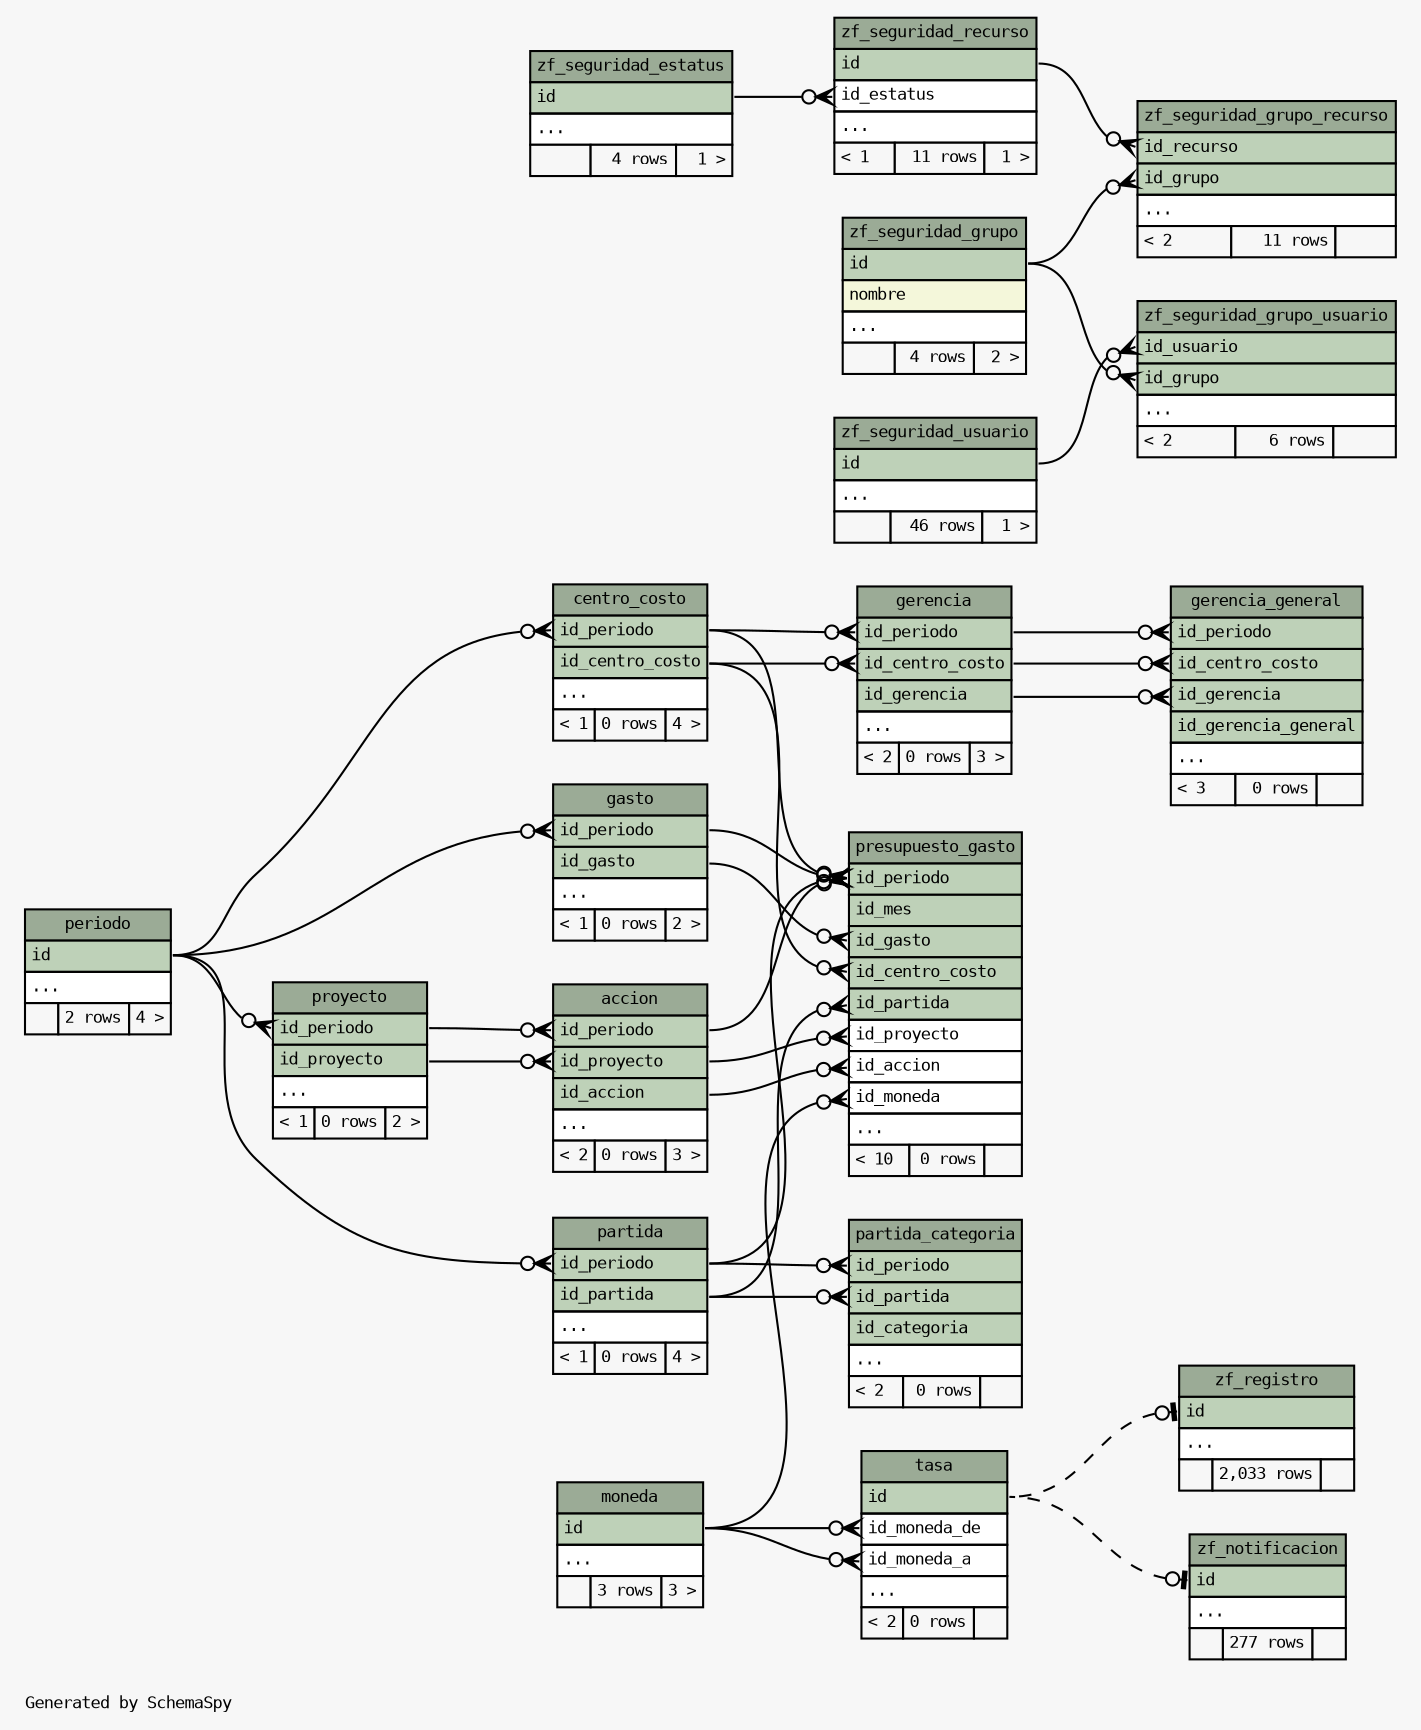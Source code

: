 // dot 2.38.0 on Linux 3.16.0-4-amd64
// SchemaSpy rev 590
digraph "compactImpliedRelationshipsDiagram" {
  graph [
    rankdir="RL"
    bgcolor="#f7f7f7"
    label="\nGenerated by SchemaSpy"
    labeljust="l"
    nodesep="0.18"
    ranksep="0.46"
    fontname="monospace"
    fontsize="8"
  ];
  node [
    fontname="monospace"
    fontsize="8"
    shape="plaintext"
  ];
  edge [
    arrowsize="0.8"
  ];
  "accion" [
    label=<
    <TABLE BORDER="0" CELLBORDER="1" CELLSPACING="0" BGCOLOR="#ffffff">
      <TR><TD COLSPAN="3" BGCOLOR="#9bab96" ALIGN="CENTER">accion</TD></TR>
      <TR><TD PORT="id_periodo" COLSPAN="3" BGCOLOR="#bed1b8" ALIGN="LEFT">id_periodo</TD></TR>
      <TR><TD PORT="id_proyecto" COLSPAN="3" BGCOLOR="#bed1b8" ALIGN="LEFT">id_proyecto</TD></TR>
      <TR><TD PORT="id_accion" COLSPAN="3" BGCOLOR="#bed1b8" ALIGN="LEFT">id_accion</TD></TR>
      <TR><TD PORT="elipses" COLSPAN="3" ALIGN="LEFT">...</TD></TR>
      <TR><TD ALIGN="LEFT" BGCOLOR="#f7f7f7">&lt; 2</TD><TD ALIGN="RIGHT" BGCOLOR="#f7f7f7">0 rows</TD><TD ALIGN="RIGHT" BGCOLOR="#f7f7f7">3 &gt;</TD></TR>
    </TABLE>>
    URL="tables/accion.html"
    tooltip="accion"
  ];
  "centro_costo" [
    label=<
    <TABLE BORDER="0" CELLBORDER="1" CELLSPACING="0" BGCOLOR="#ffffff">
      <TR><TD COLSPAN="3" BGCOLOR="#9bab96" ALIGN="CENTER">centro_costo</TD></TR>
      <TR><TD PORT="id_periodo" COLSPAN="3" BGCOLOR="#bed1b8" ALIGN="LEFT">id_periodo</TD></TR>
      <TR><TD PORT="id_centro_costo" COLSPAN="3" BGCOLOR="#bed1b8" ALIGN="LEFT">id_centro_costo</TD></TR>
      <TR><TD PORT="elipses" COLSPAN="3" ALIGN="LEFT">...</TD></TR>
      <TR><TD ALIGN="LEFT" BGCOLOR="#f7f7f7">&lt; 1</TD><TD ALIGN="RIGHT" BGCOLOR="#f7f7f7">0 rows</TD><TD ALIGN="RIGHT" BGCOLOR="#f7f7f7">4 &gt;</TD></TR>
    </TABLE>>
    URL="tables/centro_costo.html"
    tooltip="centro_costo"
  ];
  "gasto" [
    label=<
    <TABLE BORDER="0" CELLBORDER="1" CELLSPACING="0" BGCOLOR="#ffffff">
      <TR><TD COLSPAN="3" BGCOLOR="#9bab96" ALIGN="CENTER">gasto</TD></TR>
      <TR><TD PORT="id_periodo" COLSPAN="3" BGCOLOR="#bed1b8" ALIGN="LEFT">id_periodo</TD></TR>
      <TR><TD PORT="id_gasto" COLSPAN="3" BGCOLOR="#bed1b8" ALIGN="LEFT">id_gasto</TD></TR>
      <TR><TD PORT="elipses" COLSPAN="3" ALIGN="LEFT">...</TD></TR>
      <TR><TD ALIGN="LEFT" BGCOLOR="#f7f7f7">&lt; 1</TD><TD ALIGN="RIGHT" BGCOLOR="#f7f7f7">0 rows</TD><TD ALIGN="RIGHT" BGCOLOR="#f7f7f7">2 &gt;</TD></TR>
    </TABLE>>
    URL="tables/gasto.html"
    tooltip="gasto"
  ];
  "gerencia" [
    label=<
    <TABLE BORDER="0" CELLBORDER="1" CELLSPACING="0" BGCOLOR="#ffffff">
      <TR><TD COLSPAN="3" BGCOLOR="#9bab96" ALIGN="CENTER">gerencia</TD></TR>
      <TR><TD PORT="id_periodo" COLSPAN="3" BGCOLOR="#bed1b8" ALIGN="LEFT">id_periodo</TD></TR>
      <TR><TD PORT="id_centro_costo" COLSPAN="3" BGCOLOR="#bed1b8" ALIGN="LEFT">id_centro_costo</TD></TR>
      <TR><TD PORT="id_gerencia" COLSPAN="3" BGCOLOR="#bed1b8" ALIGN="LEFT">id_gerencia</TD></TR>
      <TR><TD PORT="elipses" COLSPAN="3" ALIGN="LEFT">...</TD></TR>
      <TR><TD ALIGN="LEFT" BGCOLOR="#f7f7f7">&lt; 2</TD><TD ALIGN="RIGHT" BGCOLOR="#f7f7f7">0 rows</TD><TD ALIGN="RIGHT" BGCOLOR="#f7f7f7">3 &gt;</TD></TR>
    </TABLE>>
    URL="tables/gerencia.html"
    tooltip="gerencia"
  ];
  "gerencia_general" [
    label=<
    <TABLE BORDER="0" CELLBORDER="1" CELLSPACING="0" BGCOLOR="#ffffff">
      <TR><TD COLSPAN="3" BGCOLOR="#9bab96" ALIGN="CENTER">gerencia_general</TD></TR>
      <TR><TD PORT="id_periodo" COLSPAN="3" BGCOLOR="#bed1b8" ALIGN="LEFT">id_periodo</TD></TR>
      <TR><TD PORT="id_centro_costo" COLSPAN="3" BGCOLOR="#bed1b8" ALIGN="LEFT">id_centro_costo</TD></TR>
      <TR><TD PORT="id_gerencia" COLSPAN="3" BGCOLOR="#bed1b8" ALIGN="LEFT">id_gerencia</TD></TR>
      <TR><TD PORT="id_gerencia_general" COLSPAN="3" BGCOLOR="#bed1b8" ALIGN="LEFT">id_gerencia_general</TD></TR>
      <TR><TD PORT="elipses" COLSPAN="3" ALIGN="LEFT">...</TD></TR>
      <TR><TD ALIGN="LEFT" BGCOLOR="#f7f7f7">&lt; 3</TD><TD ALIGN="RIGHT" BGCOLOR="#f7f7f7">0 rows</TD><TD ALIGN="RIGHT" BGCOLOR="#f7f7f7">  </TD></TR>
    </TABLE>>
    URL="tables/gerencia_general.html"
    tooltip="gerencia_general"
  ];
  "moneda" [
    label=<
    <TABLE BORDER="0" CELLBORDER="1" CELLSPACING="0" BGCOLOR="#ffffff">
      <TR><TD COLSPAN="3" BGCOLOR="#9bab96" ALIGN="CENTER">moneda</TD></TR>
      <TR><TD PORT="id" COLSPAN="3" BGCOLOR="#bed1b8" ALIGN="LEFT">id</TD></TR>
      <TR><TD PORT="elipses" COLSPAN="3" ALIGN="LEFT">...</TD></TR>
      <TR><TD ALIGN="LEFT" BGCOLOR="#f7f7f7">  </TD><TD ALIGN="RIGHT" BGCOLOR="#f7f7f7">3 rows</TD><TD ALIGN="RIGHT" BGCOLOR="#f7f7f7">3 &gt;</TD></TR>
    </TABLE>>
    URL="tables/moneda.html"
    tooltip="moneda"
  ];
  "partida" [
    label=<
    <TABLE BORDER="0" CELLBORDER="1" CELLSPACING="0" BGCOLOR="#ffffff">
      <TR><TD COLSPAN="3" BGCOLOR="#9bab96" ALIGN="CENTER">partida</TD></TR>
      <TR><TD PORT="id_periodo" COLSPAN="3" BGCOLOR="#bed1b8" ALIGN="LEFT">id_periodo</TD></TR>
      <TR><TD PORT="id_partida" COLSPAN="3" BGCOLOR="#bed1b8" ALIGN="LEFT">id_partida</TD></TR>
      <TR><TD PORT="elipses" COLSPAN="3" ALIGN="LEFT">...</TD></TR>
      <TR><TD ALIGN="LEFT" BGCOLOR="#f7f7f7">&lt; 1</TD><TD ALIGN="RIGHT" BGCOLOR="#f7f7f7">0 rows</TD><TD ALIGN="RIGHT" BGCOLOR="#f7f7f7">4 &gt;</TD></TR>
    </TABLE>>
    URL="tables/partida.html"
    tooltip="partida"
  ];
  "partida_categoria" [
    label=<
    <TABLE BORDER="0" CELLBORDER="1" CELLSPACING="0" BGCOLOR="#ffffff">
      <TR><TD COLSPAN="3" BGCOLOR="#9bab96" ALIGN="CENTER">partida_categoria</TD></TR>
      <TR><TD PORT="id_periodo" COLSPAN="3" BGCOLOR="#bed1b8" ALIGN="LEFT">id_periodo</TD></TR>
      <TR><TD PORT="id_partida" COLSPAN="3" BGCOLOR="#bed1b8" ALIGN="LEFT">id_partida</TD></TR>
      <TR><TD PORT="id_categoria" COLSPAN="3" BGCOLOR="#bed1b8" ALIGN="LEFT">id_categoria</TD></TR>
      <TR><TD PORT="elipses" COLSPAN="3" ALIGN="LEFT">...</TD></TR>
      <TR><TD ALIGN="LEFT" BGCOLOR="#f7f7f7">&lt; 2</TD><TD ALIGN="RIGHT" BGCOLOR="#f7f7f7">0 rows</TD><TD ALIGN="RIGHT" BGCOLOR="#f7f7f7">  </TD></TR>
    </TABLE>>
    URL="tables/partida_categoria.html"
    tooltip="partida_categoria"
  ];
  "periodo" [
    label=<
    <TABLE BORDER="0" CELLBORDER="1" CELLSPACING="0" BGCOLOR="#ffffff">
      <TR><TD COLSPAN="3" BGCOLOR="#9bab96" ALIGN="CENTER">periodo</TD></TR>
      <TR><TD PORT="id" COLSPAN="3" BGCOLOR="#bed1b8" ALIGN="LEFT">id</TD></TR>
      <TR><TD PORT="elipses" COLSPAN="3" ALIGN="LEFT">...</TD></TR>
      <TR><TD ALIGN="LEFT" BGCOLOR="#f7f7f7">  </TD><TD ALIGN="RIGHT" BGCOLOR="#f7f7f7">2 rows</TD><TD ALIGN="RIGHT" BGCOLOR="#f7f7f7">4 &gt;</TD></TR>
    </TABLE>>
    URL="tables/periodo.html"
    tooltip="periodo"
  ];
  "presupuesto_gasto" [
    label=<
    <TABLE BORDER="0" CELLBORDER="1" CELLSPACING="0" BGCOLOR="#ffffff">
      <TR><TD COLSPAN="3" BGCOLOR="#9bab96" ALIGN="CENTER">presupuesto_gasto</TD></TR>
      <TR><TD PORT="id_periodo" COLSPAN="3" BGCOLOR="#bed1b8" ALIGN="LEFT">id_periodo</TD></TR>
      <TR><TD PORT="id_mes" COLSPAN="3" BGCOLOR="#bed1b8" ALIGN="LEFT">id_mes</TD></TR>
      <TR><TD PORT="id_gasto" COLSPAN="3" BGCOLOR="#bed1b8" ALIGN="LEFT">id_gasto</TD></TR>
      <TR><TD PORT="id_centro_costo" COLSPAN="3" BGCOLOR="#bed1b8" ALIGN="LEFT">id_centro_costo</TD></TR>
      <TR><TD PORT="id_partida" COLSPAN="3" BGCOLOR="#bed1b8" ALIGN="LEFT">id_partida</TD></TR>
      <TR><TD PORT="id_proyecto" COLSPAN="3" ALIGN="LEFT">id_proyecto</TD></TR>
      <TR><TD PORT="id_accion" COLSPAN="3" ALIGN="LEFT">id_accion</TD></TR>
      <TR><TD PORT="id_moneda" COLSPAN="3" ALIGN="LEFT">id_moneda</TD></TR>
      <TR><TD PORT="elipses" COLSPAN="3" ALIGN="LEFT">...</TD></TR>
      <TR><TD ALIGN="LEFT" BGCOLOR="#f7f7f7">&lt; 10</TD><TD ALIGN="RIGHT" BGCOLOR="#f7f7f7">0 rows</TD><TD ALIGN="RIGHT" BGCOLOR="#f7f7f7">  </TD></TR>
    </TABLE>>
    URL="tables/presupuesto_gasto.html"
    tooltip="presupuesto_gasto"
  ];
  "proyecto" [
    label=<
    <TABLE BORDER="0" CELLBORDER="1" CELLSPACING="0" BGCOLOR="#ffffff">
      <TR><TD COLSPAN="3" BGCOLOR="#9bab96" ALIGN="CENTER">proyecto</TD></TR>
      <TR><TD PORT="id_periodo" COLSPAN="3" BGCOLOR="#bed1b8" ALIGN="LEFT">id_periodo</TD></TR>
      <TR><TD PORT="id_proyecto" COLSPAN="3" BGCOLOR="#bed1b8" ALIGN="LEFT">id_proyecto</TD></TR>
      <TR><TD PORT="elipses" COLSPAN="3" ALIGN="LEFT">...</TD></TR>
      <TR><TD ALIGN="LEFT" BGCOLOR="#f7f7f7">&lt; 1</TD><TD ALIGN="RIGHT" BGCOLOR="#f7f7f7">0 rows</TD><TD ALIGN="RIGHT" BGCOLOR="#f7f7f7">2 &gt;</TD></TR>
    </TABLE>>
    URL="tables/proyecto.html"
    tooltip="proyecto"
  ];
  "tasa" [
    label=<
    <TABLE BORDER="0" CELLBORDER="1" CELLSPACING="0" BGCOLOR="#ffffff">
      <TR><TD COLSPAN="3" BGCOLOR="#9bab96" ALIGN="CENTER">tasa</TD></TR>
      <TR><TD PORT="id" COLSPAN="3" BGCOLOR="#bed1b8" ALIGN="LEFT">id</TD></TR>
      <TR><TD PORT="id_moneda_de" COLSPAN="3" ALIGN="LEFT">id_moneda_de</TD></TR>
      <TR><TD PORT="id_moneda_a" COLSPAN="3" ALIGN="LEFT">id_moneda_a</TD></TR>
      <TR><TD PORT="elipses" COLSPAN="3" ALIGN="LEFT">...</TD></TR>
      <TR><TD ALIGN="LEFT" BGCOLOR="#f7f7f7">&lt; 2</TD><TD ALIGN="RIGHT" BGCOLOR="#f7f7f7">0 rows</TD><TD ALIGN="RIGHT" BGCOLOR="#f7f7f7">  </TD></TR>
    </TABLE>>
    URL="tables/tasa.html"
    tooltip="tasa"
  ];
  "zf_notificacion" [
    label=<
    <TABLE BORDER="0" CELLBORDER="1" CELLSPACING="0" BGCOLOR="#ffffff">
      <TR><TD COLSPAN="3" BGCOLOR="#9bab96" ALIGN="CENTER">zf_notificacion</TD></TR>
      <TR><TD PORT="id" COLSPAN="3" BGCOLOR="#bed1b8" ALIGN="LEFT">id</TD></TR>
      <TR><TD PORT="elipses" COLSPAN="3" ALIGN="LEFT">...</TD></TR>
      <TR><TD ALIGN="LEFT" BGCOLOR="#f7f7f7">  </TD><TD ALIGN="RIGHT" BGCOLOR="#f7f7f7">277 rows</TD><TD ALIGN="RIGHT" BGCOLOR="#f7f7f7">  </TD></TR>
    </TABLE>>
    URL="tables/zf_notificacion.html"
    tooltip="zf_notificacion"
  ];
  "zf_registro" [
    label=<
    <TABLE BORDER="0" CELLBORDER="1" CELLSPACING="0" BGCOLOR="#ffffff">
      <TR><TD COLSPAN="3" BGCOLOR="#9bab96" ALIGN="CENTER">zf_registro</TD></TR>
      <TR><TD PORT="id" COLSPAN="3" BGCOLOR="#bed1b8" ALIGN="LEFT">id</TD></TR>
      <TR><TD PORT="elipses" COLSPAN="3" ALIGN="LEFT">...</TD></TR>
      <TR><TD ALIGN="LEFT" BGCOLOR="#f7f7f7">  </TD><TD ALIGN="RIGHT" BGCOLOR="#f7f7f7">2,033 rows</TD><TD ALIGN="RIGHT" BGCOLOR="#f7f7f7">  </TD></TR>
    </TABLE>>
    URL="tables/zf_registro.html"
    tooltip="zf_registro"
  ];
  "zf_seguridad_estatus" [
    label=<
    <TABLE BORDER="0" CELLBORDER="1" CELLSPACING="0" BGCOLOR="#ffffff">
      <TR><TD COLSPAN="3" BGCOLOR="#9bab96" ALIGN="CENTER">zf_seguridad_estatus</TD></TR>
      <TR><TD PORT="id" COLSPAN="3" BGCOLOR="#bed1b8" ALIGN="LEFT">id</TD></TR>
      <TR><TD PORT="elipses" COLSPAN="3" ALIGN="LEFT">...</TD></TR>
      <TR><TD ALIGN="LEFT" BGCOLOR="#f7f7f7">  </TD><TD ALIGN="RIGHT" BGCOLOR="#f7f7f7">4 rows</TD><TD ALIGN="RIGHT" BGCOLOR="#f7f7f7">1 &gt;</TD></TR>
    </TABLE>>
    URL="tables/zf_seguridad_estatus.html"
    tooltip="zf_seguridad_estatus"
  ];
  "zf_seguridad_grupo" [
    label=<
    <TABLE BORDER="0" CELLBORDER="1" CELLSPACING="0" BGCOLOR="#ffffff">
      <TR><TD COLSPAN="3" BGCOLOR="#9bab96" ALIGN="CENTER">zf_seguridad_grupo</TD></TR>
      <TR><TD PORT="id" COLSPAN="3" BGCOLOR="#bed1b8" ALIGN="LEFT">id</TD></TR>
      <TR><TD PORT="nombre" COLSPAN="3" BGCOLOR="#f4f7da" ALIGN="LEFT">nombre</TD></TR>
      <TR><TD PORT="elipses" COLSPAN="3" ALIGN="LEFT">...</TD></TR>
      <TR><TD ALIGN="LEFT" BGCOLOR="#f7f7f7">  </TD><TD ALIGN="RIGHT" BGCOLOR="#f7f7f7">4 rows</TD><TD ALIGN="RIGHT" BGCOLOR="#f7f7f7">2 &gt;</TD></TR>
    </TABLE>>
    URL="tables/zf_seguridad_grupo.html"
    tooltip="zf_seguridad_grupo"
  ];
  "zf_seguridad_grupo_recurso" [
    label=<
    <TABLE BORDER="0" CELLBORDER="1" CELLSPACING="0" BGCOLOR="#ffffff">
      <TR><TD COLSPAN="3" BGCOLOR="#9bab96" ALIGN="CENTER">zf_seguridad_grupo_recurso</TD></TR>
      <TR><TD PORT="id_recurso" COLSPAN="3" BGCOLOR="#bed1b8" ALIGN="LEFT">id_recurso</TD></TR>
      <TR><TD PORT="id_grupo" COLSPAN="3" BGCOLOR="#bed1b8" ALIGN="LEFT">id_grupo</TD></TR>
      <TR><TD PORT="elipses" COLSPAN="3" ALIGN="LEFT">...</TD></TR>
      <TR><TD ALIGN="LEFT" BGCOLOR="#f7f7f7">&lt; 2</TD><TD ALIGN="RIGHT" BGCOLOR="#f7f7f7">11 rows</TD><TD ALIGN="RIGHT" BGCOLOR="#f7f7f7">  </TD></TR>
    </TABLE>>
    URL="tables/zf_seguridad_grupo_recurso.html"
    tooltip="zf_seguridad_grupo_recurso"
  ];
  "zf_seguridad_grupo_usuario" [
    label=<
    <TABLE BORDER="0" CELLBORDER="1" CELLSPACING="0" BGCOLOR="#ffffff">
      <TR><TD COLSPAN="3" BGCOLOR="#9bab96" ALIGN="CENTER">zf_seguridad_grupo_usuario</TD></TR>
      <TR><TD PORT="id_usuario" COLSPAN="3" BGCOLOR="#bed1b8" ALIGN="LEFT">id_usuario</TD></TR>
      <TR><TD PORT="id_grupo" COLSPAN="3" BGCOLOR="#bed1b8" ALIGN="LEFT">id_grupo</TD></TR>
      <TR><TD PORT="elipses" COLSPAN="3" ALIGN="LEFT">...</TD></TR>
      <TR><TD ALIGN="LEFT" BGCOLOR="#f7f7f7">&lt; 2</TD><TD ALIGN="RIGHT" BGCOLOR="#f7f7f7">6 rows</TD><TD ALIGN="RIGHT" BGCOLOR="#f7f7f7">  </TD></TR>
    </TABLE>>
    URL="tables/zf_seguridad_grupo_usuario.html"
    tooltip="zf_seguridad_grupo_usuario"
  ];
  "zf_seguridad_recurso" [
    label=<
    <TABLE BORDER="0" CELLBORDER="1" CELLSPACING="0" BGCOLOR="#ffffff">
      <TR><TD COLSPAN="3" BGCOLOR="#9bab96" ALIGN="CENTER">zf_seguridad_recurso</TD></TR>
      <TR><TD PORT="id" COLSPAN="3" BGCOLOR="#bed1b8" ALIGN="LEFT">id</TD></TR>
      <TR><TD PORT="id_estatus" COLSPAN="3" ALIGN="LEFT">id_estatus</TD></TR>
      <TR><TD PORT="elipses" COLSPAN="3" ALIGN="LEFT">...</TD></TR>
      <TR><TD ALIGN="LEFT" BGCOLOR="#f7f7f7">&lt; 1</TD><TD ALIGN="RIGHT" BGCOLOR="#f7f7f7">11 rows</TD><TD ALIGN="RIGHT" BGCOLOR="#f7f7f7">1 &gt;</TD></TR>
    </TABLE>>
    URL="tables/zf_seguridad_recurso.html"
    tooltip="zf_seguridad_recurso"
  ];
  "zf_seguridad_usuario" [
    label=<
    <TABLE BORDER="0" CELLBORDER="1" CELLSPACING="0" BGCOLOR="#ffffff">
      <TR><TD COLSPAN="3" BGCOLOR="#9bab96" ALIGN="CENTER">zf_seguridad_usuario</TD></TR>
      <TR><TD PORT="id" COLSPAN="3" BGCOLOR="#bed1b8" ALIGN="LEFT">id</TD></TR>
      <TR><TD PORT="elipses" COLSPAN="3" ALIGN="LEFT">...</TD></TR>
      <TR><TD ALIGN="LEFT" BGCOLOR="#f7f7f7">  </TD><TD ALIGN="RIGHT" BGCOLOR="#f7f7f7">46 rows</TD><TD ALIGN="RIGHT" BGCOLOR="#f7f7f7">1 &gt;</TD></TR>
    </TABLE>>
    URL="tables/zf_seguridad_usuario.html"
    tooltip="zf_seguridad_usuario"
  ];
  "accion":"id_periodo":w -> "proyecto":"id_periodo":e [arrowhead=none dir=back arrowtail=crowodot];
  "accion":"id_proyecto":w -> "proyecto":"id_proyecto":e [arrowhead=none dir=back arrowtail=crowodot];
  "centro_costo":"id_periodo":w -> "periodo":"id":e [arrowhead=none dir=back arrowtail=crowodot];
  "gasto":"id_periodo":w -> "periodo":"id":e [arrowhead=none dir=back arrowtail=crowodot];
  "gerencia":"id_centro_costo":w -> "centro_costo":"id_centro_costo":e [arrowhead=none dir=back arrowtail=crowodot];
  "gerencia":"id_periodo":w -> "centro_costo":"id_periodo":e [arrowhead=none dir=back arrowtail=crowodot];
  "gerencia_general":"id_centro_costo":w -> "gerencia":"id_centro_costo":e [arrowhead=none dir=back arrowtail=crowodot];
  "gerencia_general":"id_gerencia":w -> "gerencia":"id_gerencia":e [arrowhead=none dir=back arrowtail=crowodot];
  "gerencia_general":"id_periodo":w -> "gerencia":"id_periodo":e [arrowhead=none dir=back arrowtail=crowodot];
  "partida":"id_periodo":w -> "periodo":"id":e [arrowhead=none dir=back arrowtail=crowodot];
  "partida_categoria":"id_partida":w -> "partida":"id_partida":e [arrowhead=none dir=back arrowtail=crowodot];
  "partida_categoria":"id_periodo":w -> "partida":"id_periodo":e [arrowhead=none dir=back arrowtail=crowodot];
  "presupuesto_gasto":"id_accion":w -> "accion":"id_accion":e [arrowhead=none dir=back arrowtail=crowodot];
  "presupuesto_gasto":"id_centro_costo":w -> "centro_costo":"id_centro_costo":e [arrowhead=none dir=back arrowtail=crowodot];
  "presupuesto_gasto":"id_gasto":w -> "gasto":"id_gasto":e [arrowhead=none dir=back arrowtail=crowodot];
  "presupuesto_gasto":"id_moneda":w -> "moneda":"id":e [arrowhead=none dir=back arrowtail=crowodot];
  "presupuesto_gasto":"id_partida":w -> "partida":"id_partida":e [arrowhead=none dir=back arrowtail=crowodot];
  "presupuesto_gasto":"id_periodo":w -> "accion":"id_periodo":e [arrowhead=none dir=back arrowtail=crowodot];
  "presupuesto_gasto":"id_periodo":w -> "centro_costo":"id_periodo":e [arrowhead=none dir=back arrowtail=crowodot];
  "presupuesto_gasto":"id_periodo":w -> "gasto":"id_periodo":e [arrowhead=none dir=back arrowtail=crowodot];
  "presupuesto_gasto":"id_periodo":w -> "partida":"id_periodo":e [arrowhead=none dir=back arrowtail=crowodot];
  "presupuesto_gasto":"id_proyecto":w -> "accion":"id_proyecto":e [arrowhead=none dir=back arrowtail=crowodot];
  "proyecto":"id_periodo":w -> "periodo":"id":e [arrowhead=none dir=back arrowtail=crowodot];
  "tasa":"id_moneda_a":w -> "moneda":"id":e [arrowhead=none dir=back arrowtail=crowodot];
  "tasa":"id_moneda_de":w -> "moneda":"id":e [arrowhead=none dir=back arrowtail=crowodot];
  "zf_notificacion":"id":w -> "tasa":"id":e [arrowhead=none dir=back arrowtail=teeodot style=dashed];
  "zf_registro":"id":w -> "tasa":"id":e [arrowhead=none dir=back arrowtail=teeodot style=dashed];
  "zf_seguridad_grupo_recurso":"id_grupo":w -> "zf_seguridad_grupo":"id":e [arrowhead=none dir=back arrowtail=crowodot];
  "zf_seguridad_grupo_recurso":"id_recurso":w -> "zf_seguridad_recurso":"id":e [arrowhead=none dir=back arrowtail=crowodot];
  "zf_seguridad_grupo_usuario":"id_grupo":w -> "zf_seguridad_grupo":"id":e [arrowhead=none dir=back arrowtail=crowodot];
  "zf_seguridad_grupo_usuario":"id_usuario":w -> "zf_seguridad_usuario":"id":e [arrowhead=none dir=back arrowtail=crowodot];
  "zf_seguridad_recurso":"id_estatus":w -> "zf_seguridad_estatus":"id":e [arrowhead=none dir=back arrowtail=crowodot];
}
